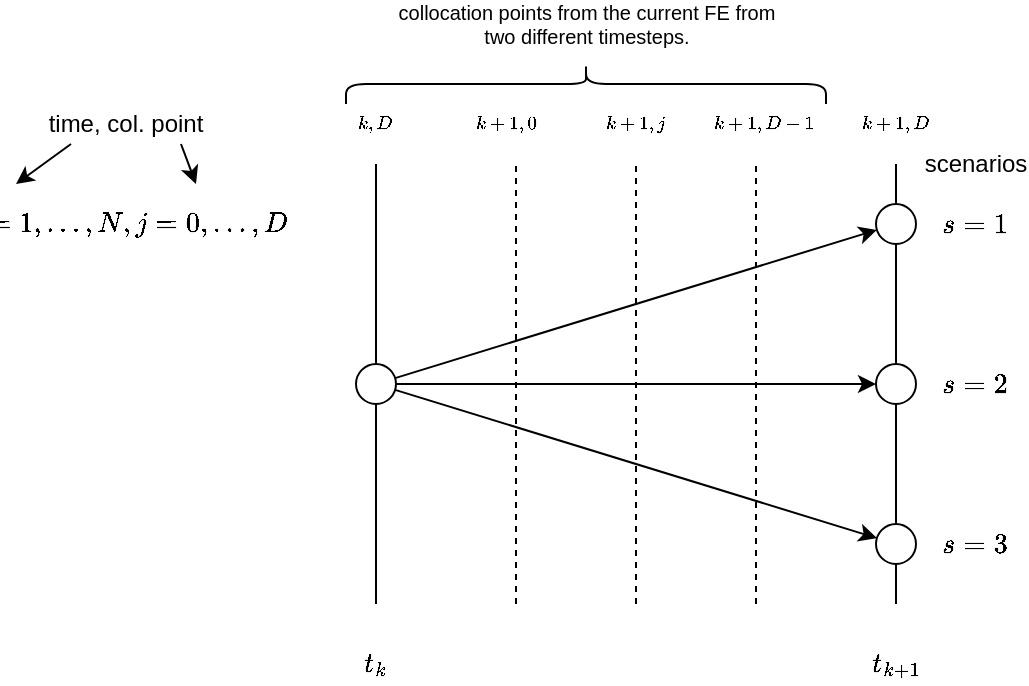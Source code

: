 <mxfile version="13.2.2" type="device"><diagram id="65Py6QOTQh65EXc4iqFF" name="Page-1"><mxGraphModel dx="369" dy="268" grid="1" gridSize="10" guides="1" tooltips="1" connect="1" arrows="1" fold="1" page="1" pageScale="1" pageWidth="827" pageHeight="1169" math="1" shadow="0"><root><mxCell id="0"/><mxCell id="1" parent="0"/><mxCell id="jKzJkHf-KQfzg1cHWmFh-1" value="" style="endArrow=none;html=1;" parent="1" source="jKzJkHf-KQfzg1cHWmFh-5" edge="1"><mxGeometry width="50" height="50" relative="1" as="geometry"><mxPoint x="260" y="360" as="sourcePoint"/><mxPoint x="260" y="140" as="targetPoint"/></mxGeometry></mxCell><mxCell id="jKzJkHf-KQfzg1cHWmFh-2" value="" style="endArrow=none;html=1;" parent="1" source="jKzJkHf-KQfzg1cHWmFh-8" edge="1"><mxGeometry width="50" height="50" relative="1" as="geometry"><mxPoint x="520" y="360" as="sourcePoint"/><mxPoint x="520" y="140" as="targetPoint"/></mxGeometry></mxCell><mxCell id="jKzJkHf-KQfzg1cHWmFh-3" value="$$t_k$$" style="text;html=1;strokeColor=none;fillColor=none;align=center;verticalAlign=middle;whiteSpace=wrap;rounded=0;" parent="1" vertex="1"><mxGeometry x="240" y="380" width="40" height="20" as="geometry"/></mxCell><mxCell id="jKzJkHf-KQfzg1cHWmFh-4" value="$$t_{k+1}$$" style="text;html=1;strokeColor=none;fillColor=none;align=center;verticalAlign=middle;whiteSpace=wrap;rounded=0;" parent="1" vertex="1"><mxGeometry x="500" y="380" width="40" height="20" as="geometry"/></mxCell><mxCell id="jKzJkHf-KQfzg1cHWmFh-5" value="" style="ellipse;whiteSpace=wrap;html=1;" parent="1" vertex="1"><mxGeometry x="250" y="240" width="20" height="20" as="geometry"/></mxCell><mxCell id="jKzJkHf-KQfzg1cHWmFh-6" value="" style="endArrow=none;html=1;" parent="1" target="jKzJkHf-KQfzg1cHWmFh-5" edge="1"><mxGeometry width="50" height="50" relative="1" as="geometry"><mxPoint x="260" y="360" as="sourcePoint"/><mxPoint x="260" y="140" as="targetPoint"/></mxGeometry></mxCell><mxCell id="jKzJkHf-KQfzg1cHWmFh-7" value="" style="ellipse;whiteSpace=wrap;html=1;" parent="1" vertex="1"><mxGeometry x="510" y="160" width="20" height="20" as="geometry"/></mxCell><mxCell id="jKzJkHf-KQfzg1cHWmFh-8" value="" style="ellipse;whiteSpace=wrap;html=1;" parent="1" vertex="1"><mxGeometry x="510" y="240" width="20" height="20" as="geometry"/></mxCell><mxCell id="jKzJkHf-KQfzg1cHWmFh-9" value="" style="endArrow=none;html=1;" parent="1" source="jKzJkHf-KQfzg1cHWmFh-10" target="jKzJkHf-KQfzg1cHWmFh-8" edge="1"><mxGeometry width="50" height="50" relative="1" as="geometry"><mxPoint x="520" y="360" as="sourcePoint"/><mxPoint x="520" y="140" as="targetPoint"/></mxGeometry></mxCell><mxCell id="jKzJkHf-KQfzg1cHWmFh-10" value="" style="ellipse;whiteSpace=wrap;html=1;" parent="1" vertex="1"><mxGeometry x="510" y="320" width="20" height="20" as="geometry"/></mxCell><mxCell id="jKzJkHf-KQfzg1cHWmFh-11" value="" style="endArrow=none;html=1;" parent="1" target="jKzJkHf-KQfzg1cHWmFh-10" edge="1"><mxGeometry width="50" height="50" relative="1" as="geometry"><mxPoint x="520" y="360" as="sourcePoint"/><mxPoint x="520" y="260" as="targetPoint"/></mxGeometry></mxCell><mxCell id="jKzJkHf-KQfzg1cHWmFh-12" value="" style="endArrow=classic;html=1;" parent="1" source="jKzJkHf-KQfzg1cHWmFh-5" target="jKzJkHf-KQfzg1cHWmFh-10" edge="1"><mxGeometry width="50" height="50" relative="1" as="geometry"><mxPoint x="340" y="260" as="sourcePoint"/><mxPoint x="390" y="210" as="targetPoint"/></mxGeometry></mxCell><mxCell id="jKzJkHf-KQfzg1cHWmFh-13" value="" style="endArrow=classic;html=1;" parent="1" source="jKzJkHf-KQfzg1cHWmFh-5" target="jKzJkHf-KQfzg1cHWmFh-8" edge="1"><mxGeometry width="50" height="50" relative="1" as="geometry"><mxPoint x="370" y="240" as="sourcePoint"/><mxPoint x="420" y="190" as="targetPoint"/></mxGeometry></mxCell><mxCell id="jKzJkHf-KQfzg1cHWmFh-14" value="" style="endArrow=classic;html=1;" parent="1" source="jKzJkHf-KQfzg1cHWmFh-5" target="jKzJkHf-KQfzg1cHWmFh-7" edge="1"><mxGeometry width="50" height="50" relative="1" as="geometry"><mxPoint x="330" y="220" as="sourcePoint"/><mxPoint x="380" y="170" as="targetPoint"/></mxGeometry></mxCell><mxCell id="jKzJkHf-KQfzg1cHWmFh-15" value="scenarios" style="text;html=1;strokeColor=none;fillColor=none;align=center;verticalAlign=middle;whiteSpace=wrap;rounded=0;" parent="1" vertex="1"><mxGeometry x="540" y="130" width="40" height="20" as="geometry"/></mxCell><mxCell id="jKzJkHf-KQfzg1cHWmFh-16" value="$$s=1$$" style="text;html=1;strokeColor=none;fillColor=none;align=center;verticalAlign=middle;whiteSpace=wrap;rounded=0;" parent="1" vertex="1"><mxGeometry x="540" y="160" width="40" height="20" as="geometry"/></mxCell><mxCell id="jKzJkHf-KQfzg1cHWmFh-17" value="$$s=2$$" style="text;html=1;strokeColor=none;fillColor=none;align=center;verticalAlign=middle;whiteSpace=wrap;rounded=0;" parent="1" vertex="1"><mxGeometry x="540" y="240" width="40" height="20" as="geometry"/></mxCell><mxCell id="jKzJkHf-KQfzg1cHWmFh-18" value="$$s=3$$" style="text;html=1;strokeColor=none;fillColor=none;align=center;verticalAlign=middle;whiteSpace=wrap;rounded=0;" parent="1" vertex="1"><mxGeometry x="540" y="320" width="40" height="20" as="geometry"/></mxCell><mxCell id="jKzJkHf-KQfzg1cHWmFh-25" value="" style="endArrow=none;dashed=1;html=1;" parent="1" edge="1"><mxGeometry width="50" height="50" relative="1" as="geometry"><mxPoint x="330" y="360" as="sourcePoint"/><mxPoint x="330" y="140" as="targetPoint"/></mxGeometry></mxCell><mxCell id="jKzJkHf-KQfzg1cHWmFh-26" value="" style="endArrow=none;dashed=1;html=1;" parent="1" edge="1"><mxGeometry width="50" height="50" relative="1" as="geometry"><mxPoint x="390" y="360" as="sourcePoint"/><mxPoint x="390" y="140" as="targetPoint"/></mxGeometry></mxCell><mxCell id="jKzJkHf-KQfzg1cHWmFh-27" value="" style="endArrow=none;dashed=1;html=1;" parent="1" edge="1"><mxGeometry width="50" height="50" relative="1" as="geometry"><mxPoint x="450" y="360" as="sourcePoint"/><mxPoint x="450" y="140" as="targetPoint"/></mxGeometry></mxCell><mxCell id="jKzJkHf-KQfzg1cHWmFh-28" value="time, col. point" style="text;html=1;strokeColor=none;fillColor=none;align=center;verticalAlign=middle;whiteSpace=wrap;rounded=0;" parent="1" vertex="1"><mxGeometry x="80" y="110" width="110" height="20" as="geometry"/></mxCell><mxCell id="jKzJkHf-KQfzg1cHWmFh-35" value="$$k=1,\dots, N, j=0,\dots,D$$" style="text;html=1;strokeColor=none;fillColor=none;align=center;verticalAlign=middle;whiteSpace=wrap;rounded=0;" parent="1" vertex="1"><mxGeometry x="80" y="160" width="110" height="20" as="geometry"/></mxCell><mxCell id="jKzJkHf-KQfzg1cHWmFh-29" value="$$k,D$$" style="text;html=1;strokeColor=none;fillColor=none;align=center;verticalAlign=middle;whiteSpace=wrap;rounded=0;fontSize=8;" parent="1" vertex="1"><mxGeometry x="205" y="110" width="110" height="20" as="geometry"/></mxCell><mxCell id="jKzJkHf-KQfzg1cHWmFh-30" value="$$k+1,0$$" style="text;html=1;strokeColor=none;fillColor=none;align=center;verticalAlign=middle;whiteSpace=wrap;rounded=0;fontSize=8;" parent="1" vertex="1"><mxGeometry x="270" y="110" width="110" height="20" as="geometry"/></mxCell><mxCell id="jKzJkHf-KQfzg1cHWmFh-31" value="$$k+1,j$$" style="text;html=1;strokeColor=none;fillColor=none;align=center;verticalAlign=middle;whiteSpace=wrap;rounded=0;fontSize=8;" parent="1" vertex="1"><mxGeometry x="335" y="110" width="110" height="20" as="geometry"/></mxCell><mxCell id="jKzJkHf-KQfzg1cHWmFh-32" value="$$k+1,D-1$$" style="text;html=1;strokeColor=none;fillColor=none;align=center;verticalAlign=middle;whiteSpace=wrap;rounded=0;fontSize=8;" parent="1" vertex="1"><mxGeometry x="399" y="110" width="110" height="20" as="geometry"/></mxCell><mxCell id="jKzJkHf-KQfzg1cHWmFh-39" value="$$k+1,D$$" style="text;html=1;strokeColor=none;fillColor=none;align=center;verticalAlign=middle;whiteSpace=wrap;rounded=0;fontSize=8;" parent="1" vertex="1"><mxGeometry x="465" y="110" width="110" height="20" as="geometry"/></mxCell><mxCell id="jKzJkHf-KQfzg1cHWmFh-40" value="" style="shape=curlyBracket;whiteSpace=wrap;html=1;rounded=1;fontSize=8;rotation=90;" parent="1" vertex="1"><mxGeometry x="355" y="-20" width="20" height="240" as="geometry"/></mxCell><mxCell id="jKzJkHf-KQfzg1cHWmFh-41" value="collocation points from the current FE from two different timesteps." style="text;html=1;strokeColor=none;fillColor=none;align=center;verticalAlign=middle;whiteSpace=wrap;rounded=0;fontSize=10;" parent="1" vertex="1"><mxGeometry x="267.5" y="60" width="195" height="20" as="geometry"/></mxCell><mxCell id="kafIYGFCvOm4PLP8f7oq-1" value="" style="endArrow=classic;html=1;exitX=0.25;exitY=1;exitDx=0;exitDy=0;" edge="1" parent="1" source="jKzJkHf-KQfzg1cHWmFh-28"><mxGeometry width="50" height="50" relative="1" as="geometry"><mxPoint x="60" y="270" as="sourcePoint"/><mxPoint x="80" y="150" as="targetPoint"/></mxGeometry></mxCell><mxCell id="kafIYGFCvOm4PLP8f7oq-2" value="" style="endArrow=classic;html=1;exitX=0.75;exitY=1;exitDx=0;exitDy=0;" edge="1" parent="1" source="jKzJkHf-KQfzg1cHWmFh-28"><mxGeometry width="50" height="50" relative="1" as="geometry"><mxPoint x="130" y="270" as="sourcePoint"/><mxPoint x="170" y="150" as="targetPoint"/></mxGeometry></mxCell></root></mxGraphModel></diagram></mxfile>